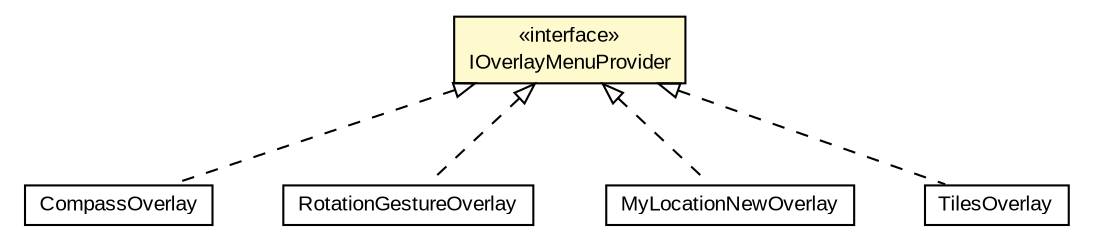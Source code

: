 #!/usr/local/bin/dot
#
# Class diagram 
# Generated by UMLGraph version R5_6-24-gf6e263 (http://www.umlgraph.org/)
#

digraph G {
	edge [fontname="arial",fontsize=10,labelfontname="arial",labelfontsize=10];
	node [fontname="arial",fontsize=10,shape=plaintext];
	nodesep=0.25;
	ranksep=0.5;
	// org.osmdroid.views.overlay.compass.CompassOverlay
	c125090 [label=<<table title="org.osmdroid.views.overlay.compass.CompassOverlay" border="0" cellborder="1" cellspacing="0" cellpadding="2" port="p" href="./compass/CompassOverlay.html">
		<tr><td><table border="0" cellspacing="0" cellpadding="1">
<tr><td align="center" balign="center"> CompassOverlay </td></tr>
		</table></td></tr>
		</table>>, URL="./compass/CompassOverlay.html", fontname="arial", fontcolor="black", fontsize=10.0];
	// org.osmdroid.views.overlay.gestures.RotationGestureOverlay
	c125099 [label=<<table title="org.osmdroid.views.overlay.gestures.RotationGestureOverlay" border="0" cellborder="1" cellspacing="0" cellpadding="2" port="p" href="./gestures/RotationGestureOverlay.html">
		<tr><td><table border="0" cellspacing="0" cellpadding="1">
<tr><td align="center" balign="center"> RotationGestureOverlay </td></tr>
		</table></td></tr>
		</table>>, URL="./gestures/RotationGestureOverlay.html", fontname="arial", fontcolor="black", fontsize=10.0];
	// org.osmdroid.views.overlay.IOverlayMenuProvider
	c125109 [label=<<table title="org.osmdroid.views.overlay.IOverlayMenuProvider" border="0" cellborder="1" cellspacing="0" cellpadding="2" port="p" bgcolor="lemonChiffon" href="./IOverlayMenuProvider.html">
		<tr><td><table border="0" cellspacing="0" cellpadding="1">
<tr><td align="center" balign="center"> &#171;interface&#187; </td></tr>
<tr><td align="center" balign="center"> IOverlayMenuProvider </td></tr>
		</table></td></tr>
		</table>>, URL="./IOverlayMenuProvider.html", fontname="arial", fontcolor="black", fontsize=10.0];
	// org.osmdroid.views.overlay.mylocation.MyLocationNewOverlay
	c125141 [label=<<table title="org.osmdroid.views.overlay.mylocation.MyLocationNewOverlay" border="0" cellborder="1" cellspacing="0" cellpadding="2" port="p" href="./mylocation/MyLocationNewOverlay.html">
		<tr><td><table border="0" cellspacing="0" cellpadding="1">
<tr><td align="center" balign="center"> MyLocationNewOverlay </td></tr>
		</table></td></tr>
		</table>>, URL="./mylocation/MyLocationNewOverlay.html", fontname="arial", fontcolor="black", fontsize=10.0];
	// org.osmdroid.views.overlay.TilesOverlay
	c125172 [label=<<table title="org.osmdroid.views.overlay.TilesOverlay" border="0" cellborder="1" cellspacing="0" cellpadding="2" port="p" href="./TilesOverlay.html">
		<tr><td><table border="0" cellspacing="0" cellpadding="1">
<tr><td align="center" balign="center"> TilesOverlay </td></tr>
		</table></td></tr>
		</table>>, URL="./TilesOverlay.html", fontname="arial", fontcolor="black", fontsize=10.0];
	//org.osmdroid.views.overlay.compass.CompassOverlay implements org.osmdroid.views.overlay.IOverlayMenuProvider
	c125109:p -> c125090:p [dir=back,arrowtail=empty,style=dashed];
	//org.osmdroid.views.overlay.gestures.RotationGestureOverlay implements org.osmdroid.views.overlay.IOverlayMenuProvider
	c125109:p -> c125099:p [dir=back,arrowtail=empty,style=dashed];
	//org.osmdroid.views.overlay.mylocation.MyLocationNewOverlay implements org.osmdroid.views.overlay.IOverlayMenuProvider
	c125109:p -> c125141:p [dir=back,arrowtail=empty,style=dashed];
	//org.osmdroid.views.overlay.TilesOverlay implements org.osmdroid.views.overlay.IOverlayMenuProvider
	c125109:p -> c125172:p [dir=back,arrowtail=empty,style=dashed];
}

